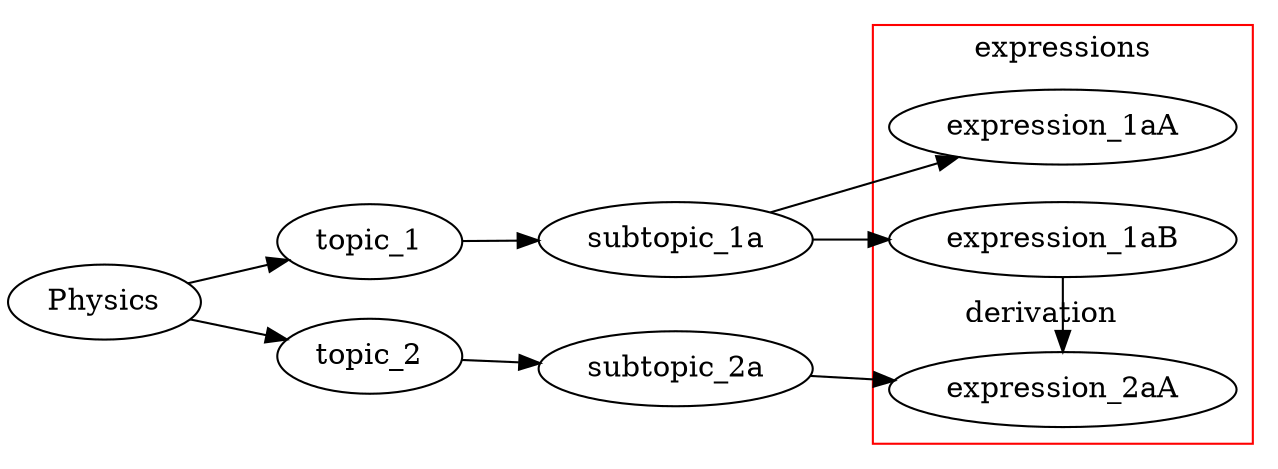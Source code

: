 digraph G {
  // https://dreampuf.github.io/GraphvizOnline
  rankdir=LR;
    
  subgraph cluster_2 {
    "expression_1aB";
    "expression_2aA";
  {rank=same; "expression_1aB" -> "expression_2aA" [label="derivation"];}
    "expression_1aA";
    label = "expressions";
    color=red
  }

  "Physics" -> "topic_1";
  "topic_1" -> "subtopic_1a";
  "subtopic_1a" -> "expression_1aA";
  "subtopic_1a" -> "expression_1aB";

  "Physics" -> "topic_2";
  "topic_2" -> "subtopic_2a";
  "subtopic_2a" -> "expression_2aA";
}
